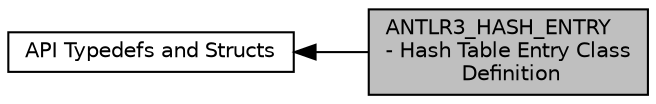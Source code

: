 digraph "ANTLR3_HASH_ENTRY - Hash Table Entry Class Definition"
{
  edge [fontname="Helvetica",fontsize="10",labelfontname="Helvetica",labelfontsize="10"];
  node [fontname="Helvetica",fontsize="10",shape=record];
  rankdir=LR;
  Node1 [label="API Typedefs and Structs",height=0.2,width=0.4,color="black", fillcolor="white", style="filled",URL="$dc/d02/group__apistructures.html"];
  Node0 [label="ANTLR3_HASH_ENTRY \l- Hash Table Entry Class\l Definition",height=0.2,width=0.4,color="black", fillcolor="grey75", style="filled", fontcolor="black"];
  Node1->Node0 [shape=plaintext, dir="back", style="solid"];
}
